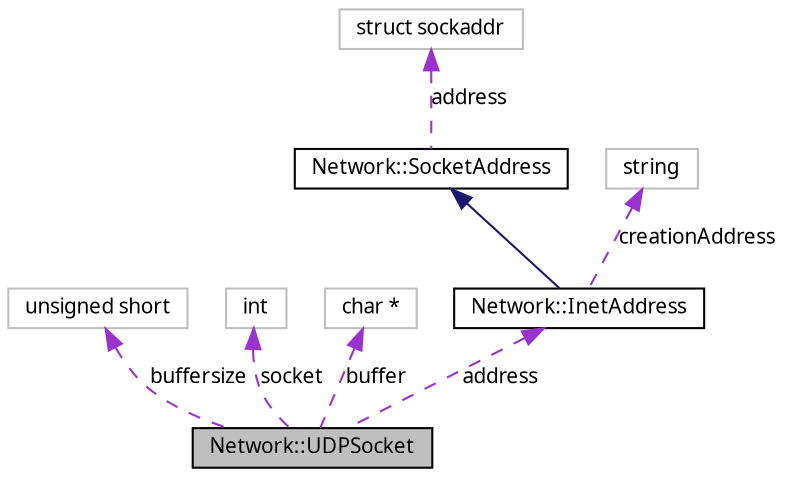 digraph G
{
  edge [fontname="FreeSans.ttf",fontsize=10,labelfontname="FreeSans.ttf",labelfontsize=10];
  node [fontname="FreeSans.ttf",fontsize=10,shape=record];
  Node1 [label="Network::UDPSocket",height=0.2,width=0.4,color="black", fillcolor="grey75", style="filled" fontcolor="black"];
  Node2 -> Node1 [dir=back,color="darkorchid3",fontsize=10,style="dashed",label="buffersize",fontname="FreeSans.ttf"];
  Node2 [label="unsigned short",height=0.2,width=0.4,color="grey75", fillcolor="white", style="filled"];
  Node3 -> Node1 [dir=back,color="darkorchid3",fontsize=10,style="dashed",label="socket",fontname="FreeSans.ttf"];
  Node3 [label="int",height=0.2,width=0.4,color="grey75", fillcolor="white", style="filled"];
  Node4 -> Node1 [dir=back,color="darkorchid3",fontsize=10,style="dashed",label="buffer",fontname="FreeSans.ttf"];
  Node4 [label="char *",height=0.2,width=0.4,color="grey75", fillcolor="white", style="filled"];
  Node5 -> Node1 [dir=back,color="darkorchid3",fontsize=10,style="dashed",label="address",fontname="FreeSans.ttf"];
  Node5 [label="Network::InetAddress",height=0.2,width=0.4,color="black", fillcolor="white", style="filled",URL="$class_network_1_1_inet_address.html"];
  Node6 -> Node5 [dir=back,color="midnightblue",fontsize=10,style="solid",fontname="FreeSans.ttf"];
  Node6 [label="Network::SocketAddress",height=0.2,width=0.4,color="black", fillcolor="white", style="filled",URL="$class_network_1_1_socket_address.html"];
  Node7 -> Node6 [dir=back,color="darkorchid3",fontsize=10,style="dashed",label="address",fontname="FreeSans.ttf"];
  Node7 [label="struct sockaddr",height=0.2,width=0.4,color="grey75", fillcolor="white", style="filled"];
  Node8 -> Node5 [dir=back,color="darkorchid3",fontsize=10,style="dashed",label="creationAddress",fontname="FreeSans.ttf"];
  Node8 [label="string",height=0.2,width=0.4,color="grey75", fillcolor="white", style="filled"];
}
